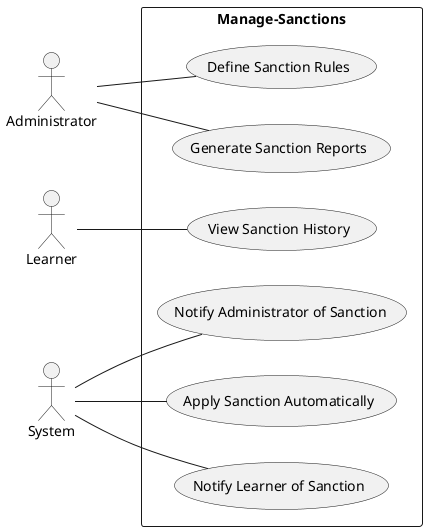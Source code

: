 @startuml
left to right direction
actor Administrator as Admin
actor Learner
actor System

rectangle Manage-Sanctions {
usecase "Define Sanction Rules" as UC1
usecase "Apply Sanction Automatically" as UC2
usecase "Notify Learner of Sanction" as UC3
usecase "Notify Administrator of Sanction" as UC4
usecase "View Sanction History" as UC5
usecase "Generate Sanction Reports" as UC6
}

Admin -- UC1
Admin -- UC6
System -- UC2
System -- UC3
System -- UC4
Learner -- UC5

@enduml
